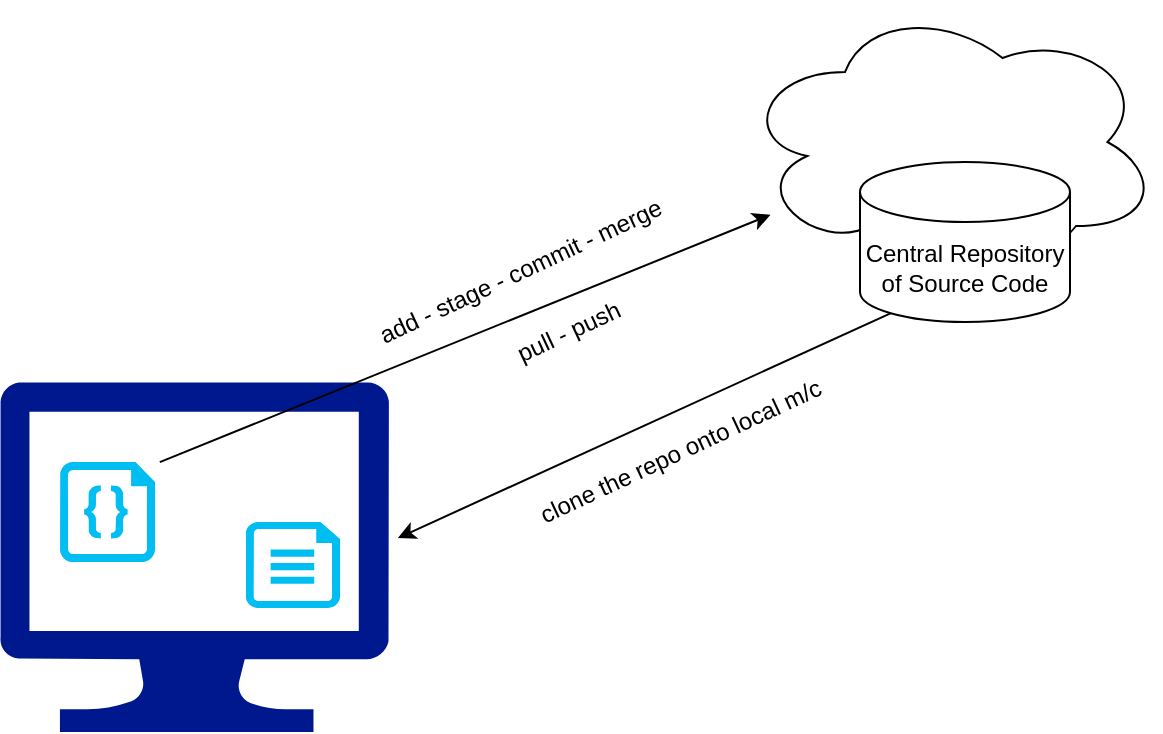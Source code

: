 <mxfile version="20.6.0" type="device"><diagram id="K9oo84rJRxdwlHKORCnL" name="Page-1"><mxGraphModel dx="916" dy="535" grid="1" gridSize="10" guides="1" tooltips="1" connect="1" arrows="1" fold="1" page="1" pageScale="1" pageWidth="827" pageHeight="1169" math="0" shadow="0"><root><mxCell id="0"/><mxCell id="1" parent="0"/><mxCell id="Xc4OaSBtG746WQLhjaJm-1" value="" style="ellipse;shape=cloud;whiteSpace=wrap;html=1;" vertex="1" parent="1"><mxGeometry x="550" y="20" width="210" height="140" as="geometry"/></mxCell><mxCell id="Xc4OaSBtG746WQLhjaJm-2" value="Central Repository of Source Code" style="shape=cylinder3;whiteSpace=wrap;html=1;boundedLbl=1;backgroundOutline=1;size=15;" vertex="1" parent="1"><mxGeometry x="610" y="100" width="105" height="80" as="geometry"/></mxCell><mxCell id="Xc4OaSBtG746WQLhjaJm-3" value="" style="sketch=0;aspect=fixed;pointerEvents=1;shadow=0;dashed=0;html=1;strokeColor=none;labelPosition=center;verticalLabelPosition=bottom;verticalAlign=top;align=center;fillColor=#00188D;shape=mxgraph.azure.computer" vertex="1" parent="1"><mxGeometry x="180" y="210" width="194.44" height="175" as="geometry"/></mxCell><mxCell id="Xc4OaSBtG746WQLhjaJm-4" value="" style="endArrow=classic;html=1;rounded=0;entryX=1.023;entryY=0.446;entryDx=0;entryDy=0;entryPerimeter=0;exitX=0.145;exitY=1;exitDx=0;exitDy=-4.35;exitPerimeter=0;" edge="1" parent="1" source="Xc4OaSBtG746WQLhjaJm-2" target="Xc4OaSBtG746WQLhjaJm-3"><mxGeometry width="50" height="50" relative="1" as="geometry"><mxPoint x="510" y="240" as="sourcePoint"/><mxPoint x="560" y="190" as="targetPoint"/></mxGeometry></mxCell><mxCell id="Xc4OaSBtG746WQLhjaJm-5" value="clone the repo onto local m/c&lt;br&gt;" style="text;html=1;align=center;verticalAlign=middle;resizable=0;points=[];autosize=1;strokeColor=none;fillColor=none;rotation=-25;" vertex="1" parent="1"><mxGeometry x="430" y="230" width="180" height="30" as="geometry"/></mxCell><mxCell id="Xc4OaSBtG746WQLhjaJm-6" value="" style="verticalLabelPosition=bottom;html=1;verticalAlign=top;align=center;strokeColor=none;fillColor=#00BEF2;shape=mxgraph.azure.code_file;pointerEvents=1;" vertex="1" parent="1"><mxGeometry x="210" y="250" width="47.5" height="50" as="geometry"/></mxCell><mxCell id="Xc4OaSBtG746WQLhjaJm-8" value="" style="endArrow=classic;html=1;rounded=0;exitX=0.411;exitY=0.229;exitDx=0;exitDy=0;exitPerimeter=0;" edge="1" parent="1" source="Xc4OaSBtG746WQLhjaJm-3" target="Xc4OaSBtG746WQLhjaJm-1"><mxGeometry width="50" height="50" relative="1" as="geometry"><mxPoint x="536.315" y="137.6" as="sourcePoint"/><mxPoint x="290.002" y="250.0" as="targetPoint"/></mxGeometry></mxCell><mxCell id="Xc4OaSBtG746WQLhjaJm-9" value="add - stage - commit - merge" style="text;html=1;align=center;verticalAlign=middle;resizable=0;points=[];autosize=1;strokeColor=none;fillColor=none;rotation=-25;" vertex="1" parent="1"><mxGeometry x="350" y="140" width="180" height="30" as="geometry"/></mxCell><mxCell id="Xc4OaSBtG746WQLhjaJm-10" value="" style="verticalLabelPosition=bottom;html=1;verticalAlign=top;align=center;strokeColor=none;fillColor=#00BEF2;shape=mxgraph.azure.cloud_services_configuration_file;pointerEvents=1;" vertex="1" parent="1"><mxGeometry x="303" y="280" width="47" height="43" as="geometry"/></mxCell><mxCell id="Xc4OaSBtG746WQLhjaJm-11" value="pull - push" style="text;html=1;align=center;verticalAlign=middle;resizable=0;points=[];autosize=1;strokeColor=none;fillColor=none;rotation=-25;" vertex="1" parent="1"><mxGeometry x="424.44" y="170" width="80" height="30" as="geometry"/></mxCell></root></mxGraphModel></diagram></mxfile>